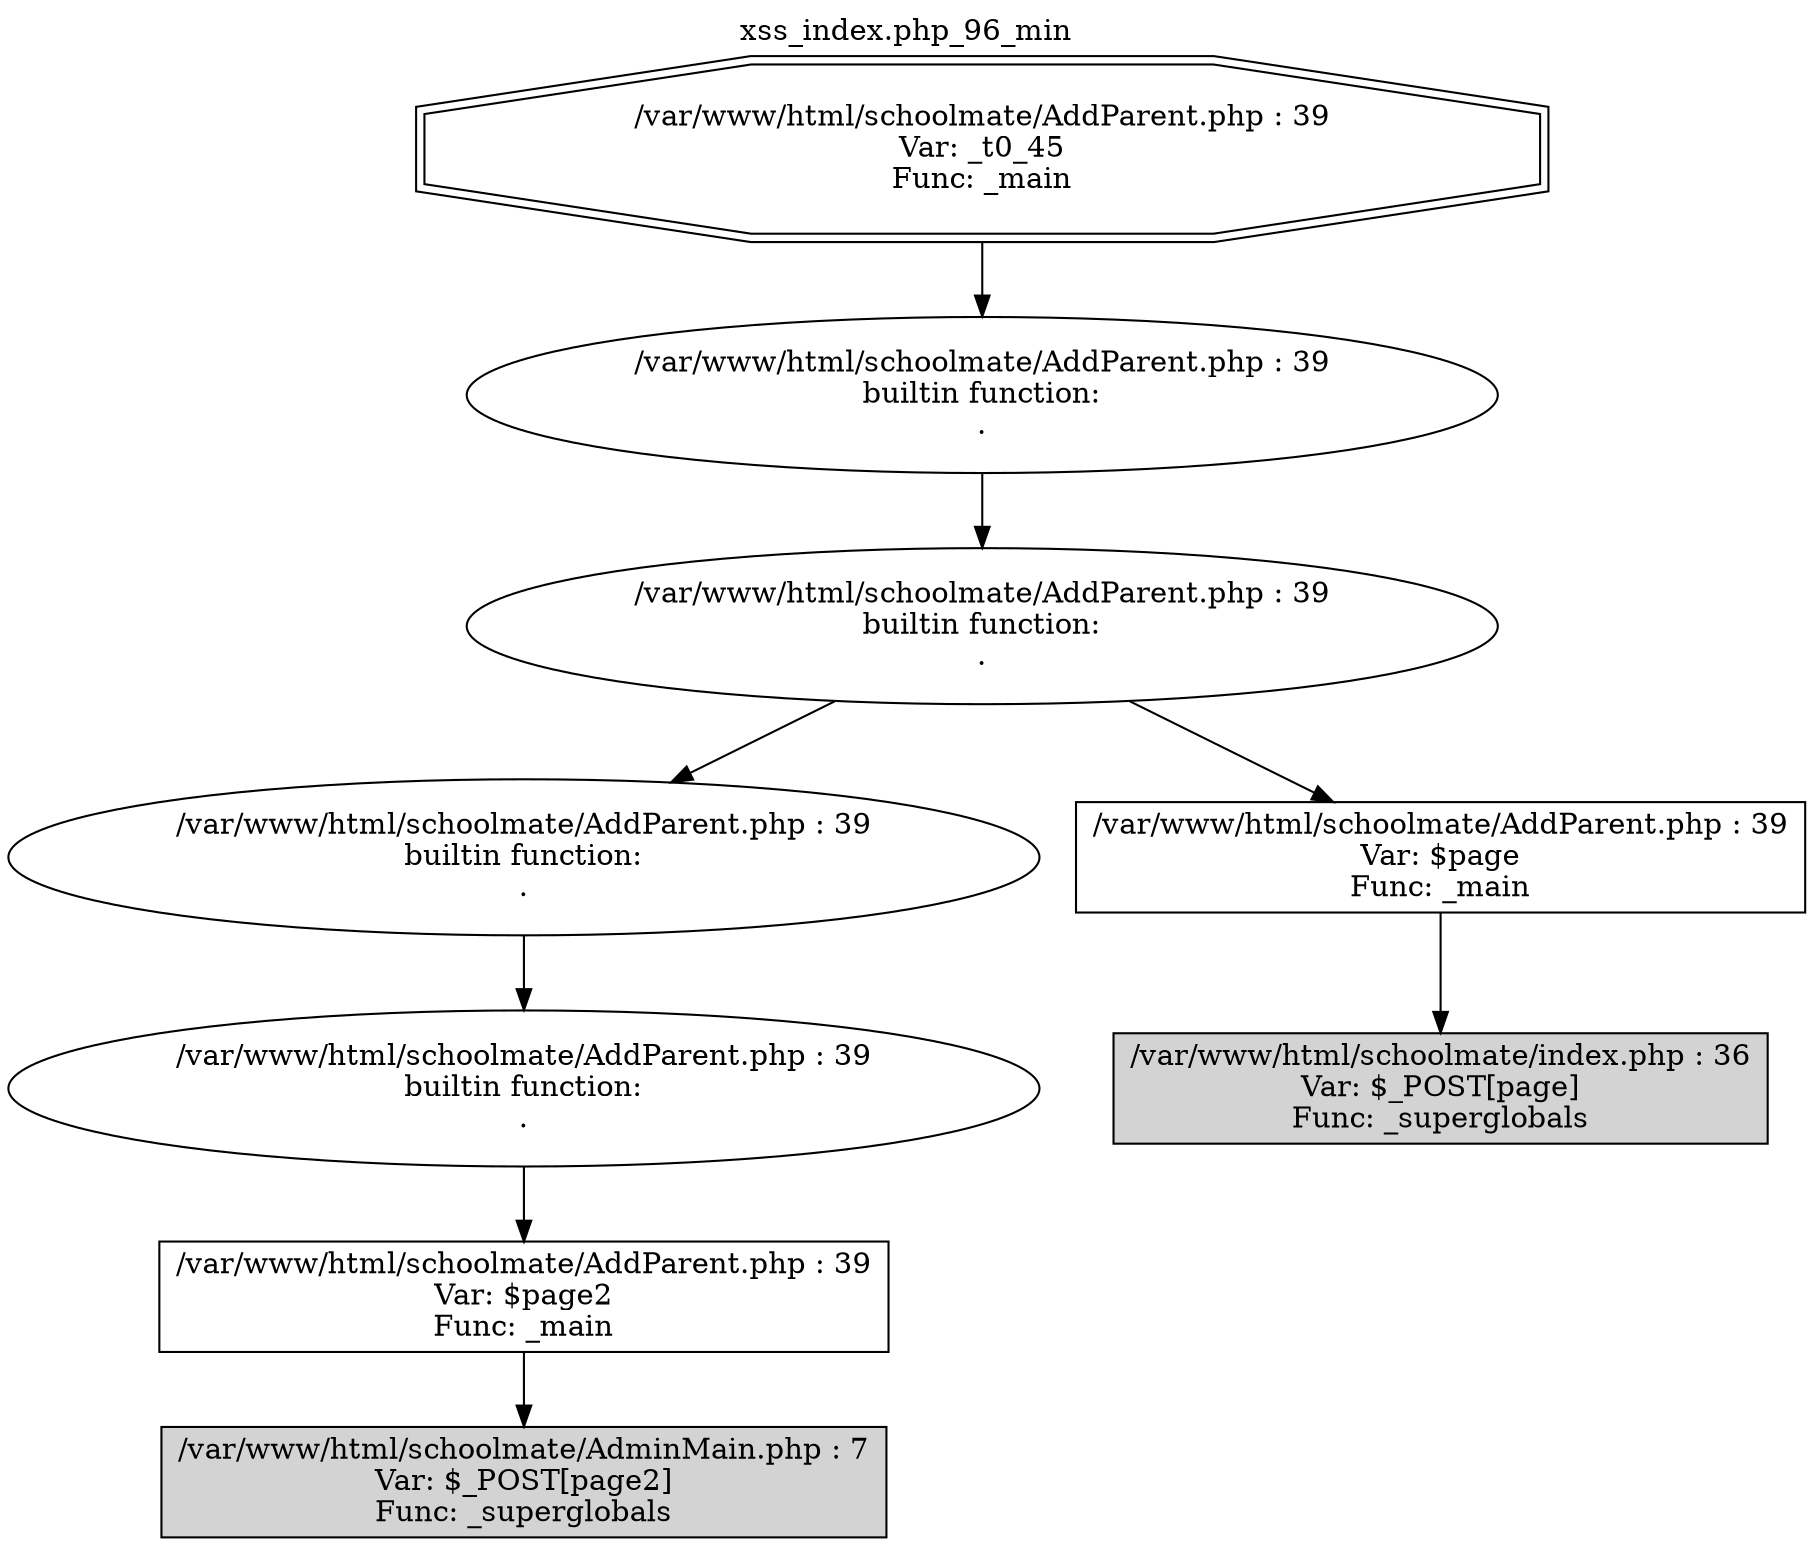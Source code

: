 digraph cfg {
  label="xss_index.php_96_min";
  labelloc=t;
  n1 [shape=doubleoctagon, label="/var/www/html/schoolmate/AddParent.php : 39\nVar: _t0_45\nFunc: _main\n"];
  n2 [shape=ellipse, label="/var/www/html/schoolmate/AddParent.php : 39\nbuiltin function:\n.\n"];
  n3 [shape=ellipse, label="/var/www/html/schoolmate/AddParent.php : 39\nbuiltin function:\n.\n"];
  n4 [shape=ellipse, label="/var/www/html/schoolmate/AddParent.php : 39\nbuiltin function:\n.\n"];
  n5 [shape=ellipse, label="/var/www/html/schoolmate/AddParent.php : 39\nbuiltin function:\n.\n"];
  n6 [shape=box, label="/var/www/html/schoolmate/AddParent.php : 39\nVar: $page2\nFunc: _main\n"];
  n7 [shape=box, label="/var/www/html/schoolmate/AdminMain.php : 7\nVar: $_POST[page2]\nFunc: _superglobals\n",style=filled];
  n8 [shape=box, label="/var/www/html/schoolmate/AddParent.php : 39\nVar: $page\nFunc: _main\n"];
  n9 [shape=box, label="/var/www/html/schoolmate/index.php : 36\nVar: $_POST[page]\nFunc: _superglobals\n",style=filled];
  n1 -> n2;
  n2 -> n3;
  n3 -> n4;
  n3 -> n8;
  n4 -> n5;
  n5 -> n6;
  n6 -> n7;
  n8 -> n9;
}
